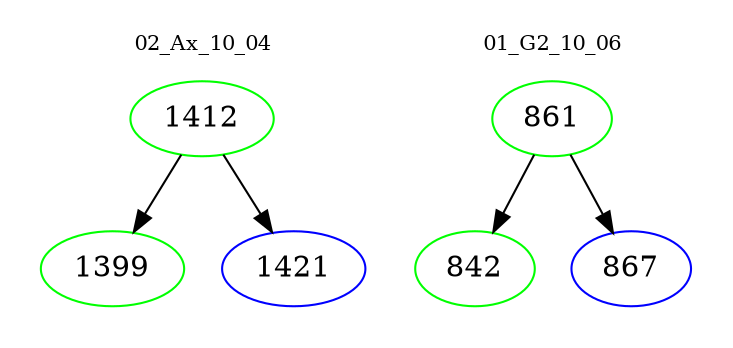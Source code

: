 digraph{
subgraph cluster_0 {
color = white
label = "02_Ax_10_04";
fontsize=10;
T0_1412 [label="1412", color="green"]
T0_1412 -> T0_1399 [color="black"]
T0_1399 [label="1399", color="green"]
T0_1412 -> T0_1421 [color="black"]
T0_1421 [label="1421", color="blue"]
}
subgraph cluster_1 {
color = white
label = "01_G2_10_06";
fontsize=10;
T1_861 [label="861", color="green"]
T1_861 -> T1_842 [color="black"]
T1_842 [label="842", color="green"]
T1_861 -> T1_867 [color="black"]
T1_867 [label="867", color="blue"]
}
}
